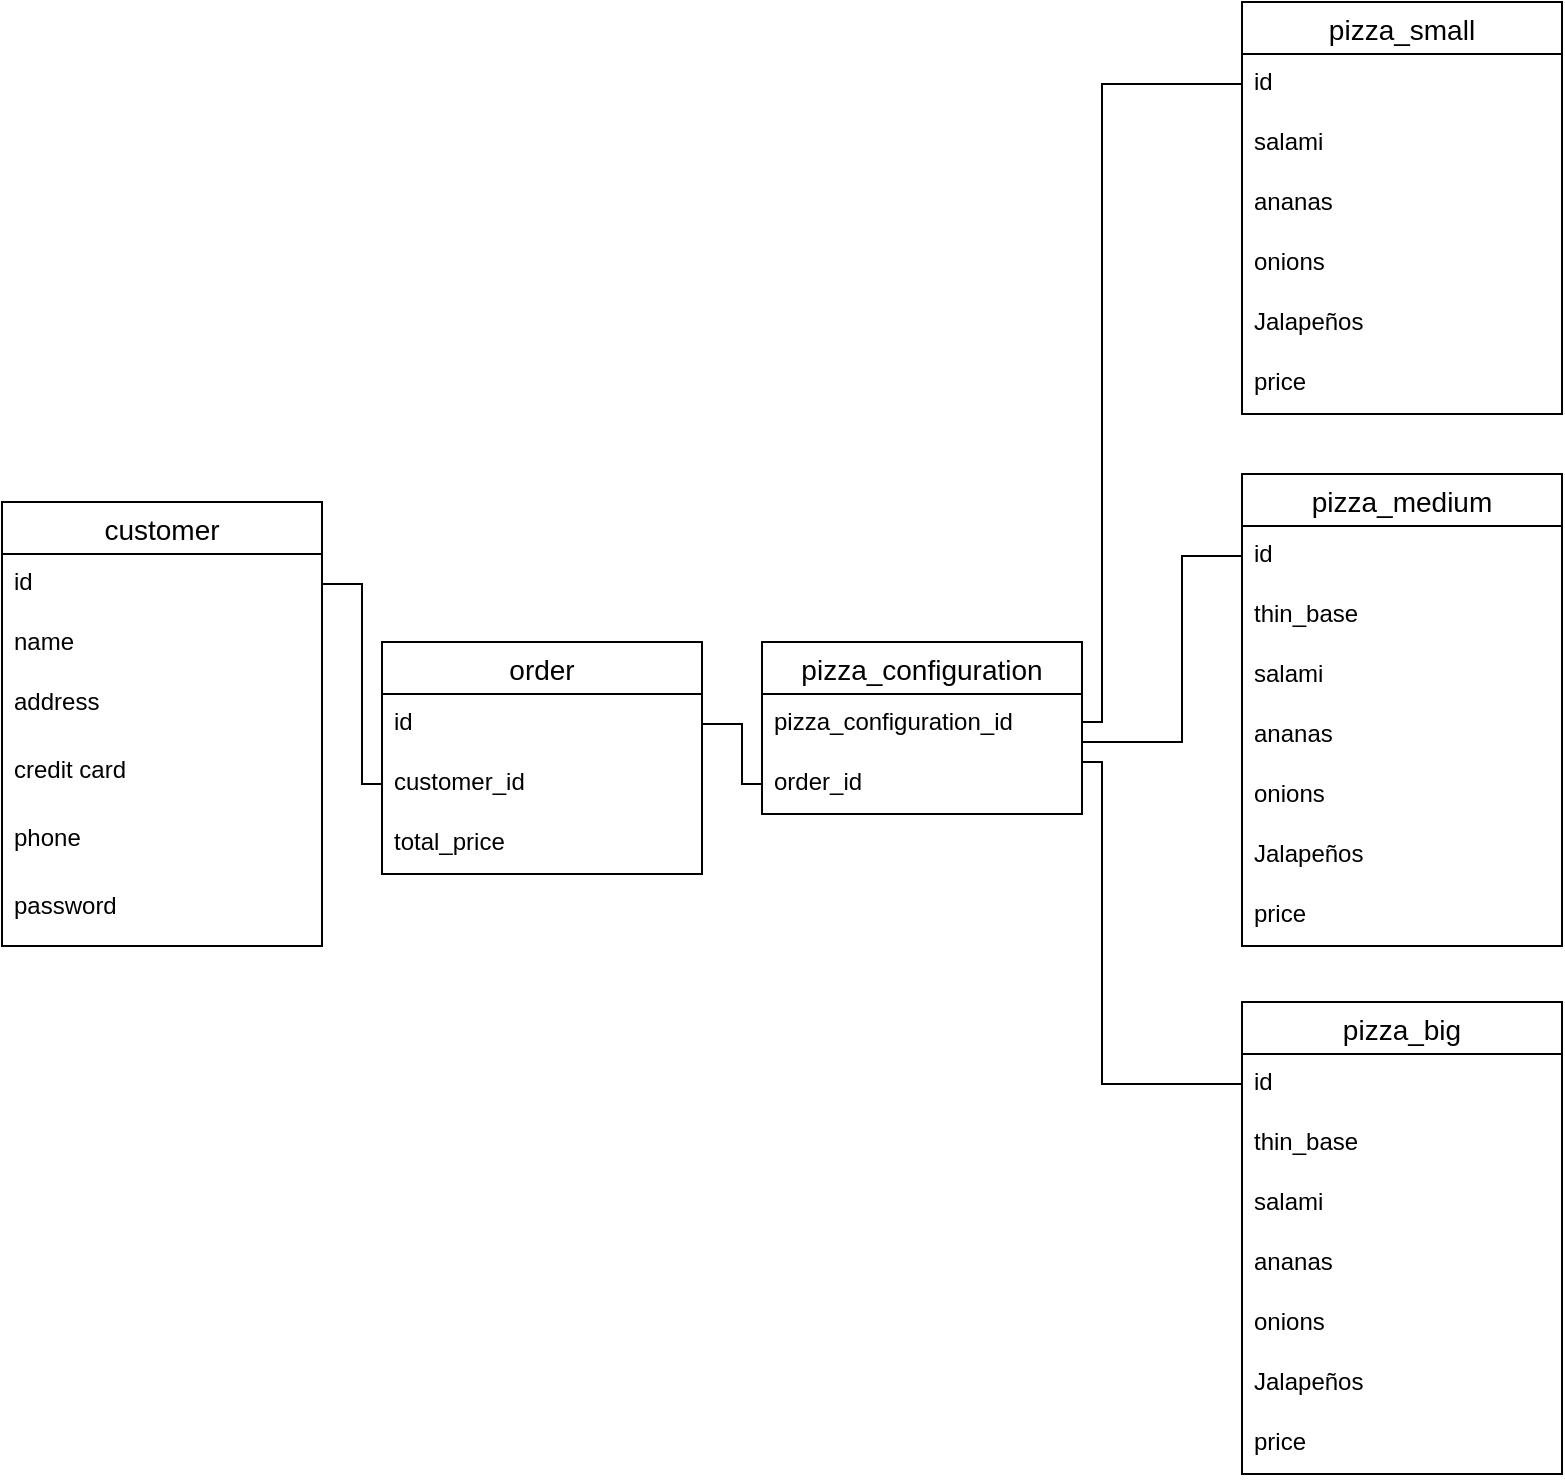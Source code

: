 <mxfile version="14.1.8" type="github">
  <diagram id="QNlZFRfOWiK5gq2nzDMO" name="Page-1">
    <mxGraphModel dx="868" dy="482" grid="1" gridSize="10" guides="1" tooltips="1" connect="1" arrows="1" fold="1" page="1" pageScale="1" pageWidth="827" pageHeight="1169" math="0" shadow="0">
      <root>
        <mxCell id="0" />
        <mxCell id="1" parent="0" />
        <mxCell id="gvOWE-iNk2zMa072j8G4-22" value="customer" style="swimlane;fontStyle=0;childLayout=stackLayout;horizontal=1;startSize=26;horizontalStack=0;resizeParent=1;resizeParentMax=0;resizeLast=0;collapsible=1;marginBottom=0;align=center;fontSize=14;" parent="1" vertex="1">
          <mxGeometry x="10" y="260" width="160" height="222" as="geometry" />
        </mxCell>
        <mxCell id="gvOWE-iNk2zMa072j8G4-23" value="id" style="text;strokeColor=none;fillColor=none;spacingLeft=4;spacingRight=4;overflow=hidden;rotatable=0;points=[[0,0.5],[1,0.5]];portConstraint=eastwest;fontSize=12;" parent="gvOWE-iNk2zMa072j8G4-22" vertex="1">
          <mxGeometry y="26" width="160" height="30" as="geometry" />
        </mxCell>
        <mxCell id="gvOWE-iNk2zMa072j8G4-24" value="name" style="text;strokeColor=none;fillColor=none;spacingLeft=4;spacingRight=4;overflow=hidden;rotatable=0;points=[[0,0.5],[1,0.5]];portConstraint=eastwest;fontSize=12;" parent="gvOWE-iNk2zMa072j8G4-22" vertex="1">
          <mxGeometry y="56" width="160" height="30" as="geometry" />
        </mxCell>
        <mxCell id="gvOWE-iNk2zMa072j8G4-31" value="address" style="text;strokeColor=none;fillColor=none;spacingLeft=4;spacingRight=4;overflow=hidden;rotatable=0;points=[[0,0.5],[1,0.5]];portConstraint=eastwest;fontSize=12;" parent="gvOWE-iNk2zMa072j8G4-22" vertex="1">
          <mxGeometry y="86" width="160" height="34" as="geometry" />
        </mxCell>
        <mxCell id="gvOWE-iNk2zMa072j8G4-30" value="credit card" style="text;strokeColor=none;fillColor=none;spacingLeft=4;spacingRight=4;overflow=hidden;rotatable=0;points=[[0,0.5],[1,0.5]];portConstraint=eastwest;fontSize=12;" parent="gvOWE-iNk2zMa072j8G4-22" vertex="1">
          <mxGeometry y="120" width="160" height="34" as="geometry" />
        </mxCell>
        <mxCell id="gvOWE-iNk2zMa072j8G4-29" value="phone" style="text;strokeColor=none;fillColor=none;spacingLeft=4;spacingRight=4;overflow=hidden;rotatable=0;points=[[0,0.5],[1,0.5]];portConstraint=eastwest;fontSize=12;" parent="gvOWE-iNk2zMa072j8G4-22" vertex="1">
          <mxGeometry y="154" width="160" height="34" as="geometry" />
        </mxCell>
        <mxCell id="gvOWE-iNk2zMa072j8G4-25" value="password" style="text;strokeColor=none;fillColor=none;spacingLeft=4;spacingRight=4;overflow=hidden;rotatable=0;points=[[0,0.5],[1,0.5]];portConstraint=eastwest;fontSize=12;" parent="gvOWE-iNk2zMa072j8G4-22" vertex="1">
          <mxGeometry y="188" width="160" height="34" as="geometry" />
        </mxCell>
        <mxCell id="gvOWE-iNk2zMa072j8G4-43" value="pizza_medium" style="swimlane;fontStyle=0;childLayout=stackLayout;horizontal=1;startSize=26;horizontalStack=0;resizeParent=1;resizeParentMax=0;resizeLast=0;collapsible=1;marginBottom=0;align=center;fontSize=14;" parent="1" vertex="1">
          <mxGeometry x="630" y="246" width="160" height="236" as="geometry" />
        </mxCell>
        <mxCell id="gvOWE-iNk2zMa072j8G4-44" value="id" style="text;strokeColor=none;fillColor=none;spacingLeft=4;spacingRight=4;overflow=hidden;rotatable=0;points=[[0,0.5],[1,0.5]];portConstraint=eastwest;fontSize=12;" parent="gvOWE-iNk2zMa072j8G4-43" vertex="1">
          <mxGeometry y="26" width="160" height="30" as="geometry" />
        </mxCell>
        <mxCell id="gvOWE-iNk2zMa072j8G4-45" value="thin_base" style="text;strokeColor=none;fillColor=none;spacingLeft=4;spacingRight=4;overflow=hidden;rotatable=0;points=[[0,0.5],[1,0.5]];portConstraint=eastwest;fontSize=12;" parent="gvOWE-iNk2zMa072j8G4-43" vertex="1">
          <mxGeometry y="56" width="160" height="30" as="geometry" />
        </mxCell>
        <mxCell id="FtQAhZ-chrjZkEXl3-XB-6" value="salami" style="text;strokeColor=none;fillColor=none;spacingLeft=4;spacingRight=4;overflow=hidden;rotatable=0;points=[[0,0.5],[1,0.5]];portConstraint=eastwest;fontSize=12;" parent="gvOWE-iNk2zMa072j8G4-43" vertex="1">
          <mxGeometry y="86" width="160" height="30" as="geometry" />
        </mxCell>
        <mxCell id="FtQAhZ-chrjZkEXl3-XB-7" value="ananas" style="text;strokeColor=none;fillColor=none;spacingLeft=4;spacingRight=4;overflow=hidden;rotatable=0;points=[[0,0.5],[1,0.5]];portConstraint=eastwest;fontSize=12;" parent="gvOWE-iNk2zMa072j8G4-43" vertex="1">
          <mxGeometry y="116" width="160" height="30" as="geometry" />
        </mxCell>
        <mxCell id="FtQAhZ-chrjZkEXl3-XB-8" value="onions" style="text;strokeColor=none;fillColor=none;spacingLeft=4;spacingRight=4;overflow=hidden;rotatable=0;points=[[0,0.5],[1,0.5]];portConstraint=eastwest;fontSize=12;" parent="gvOWE-iNk2zMa072j8G4-43" vertex="1">
          <mxGeometry y="146" width="160" height="30" as="geometry" />
        </mxCell>
        <mxCell id="gvOWE-iNk2zMa072j8G4-46" value="Jalapeños " style="text;strokeColor=none;fillColor=none;spacingLeft=4;spacingRight=4;overflow=hidden;rotatable=0;points=[[0,0.5],[1,0.5]];portConstraint=eastwest;fontSize=12;" parent="gvOWE-iNk2zMa072j8G4-43" vertex="1">
          <mxGeometry y="176" width="160" height="30" as="geometry" />
        </mxCell>
        <mxCell id="gvOWE-iNk2zMa072j8G4-47" value="price" style="text;strokeColor=none;fillColor=none;spacingLeft=4;spacingRight=4;overflow=hidden;rotatable=0;points=[[0,0.5],[1,0.5]];portConstraint=eastwest;fontSize=12;" parent="gvOWE-iNk2zMa072j8G4-43" vertex="1">
          <mxGeometry y="206" width="160" height="30" as="geometry" />
        </mxCell>
        <mxCell id="gvOWE-iNk2zMa072j8G4-48" value="pizza_small" style="swimlane;fontStyle=0;childLayout=stackLayout;horizontal=1;startSize=26;horizontalStack=0;resizeParent=1;resizeParentMax=0;resizeLast=0;collapsible=1;marginBottom=0;align=center;fontSize=14;" parent="1" vertex="1">
          <mxGeometry x="630" y="10" width="160" height="206" as="geometry" />
        </mxCell>
        <mxCell id="gvOWE-iNk2zMa072j8G4-49" value="id" style="text;strokeColor=none;fillColor=none;spacingLeft=4;spacingRight=4;overflow=hidden;rotatable=0;points=[[0,0.5],[1,0.5]];portConstraint=eastwest;fontSize=12;" parent="gvOWE-iNk2zMa072j8G4-48" vertex="1">
          <mxGeometry y="26" width="160" height="30" as="geometry" />
        </mxCell>
        <mxCell id="FtQAhZ-chrjZkEXl3-XB-3" value="salami" style="text;strokeColor=none;fillColor=none;spacingLeft=4;spacingRight=4;overflow=hidden;rotatable=0;points=[[0,0.5],[1,0.5]];portConstraint=eastwest;fontSize=12;" parent="gvOWE-iNk2zMa072j8G4-48" vertex="1">
          <mxGeometry y="56" width="160" height="30" as="geometry" />
        </mxCell>
        <mxCell id="FtQAhZ-chrjZkEXl3-XB-4" value="ananas" style="text;strokeColor=none;fillColor=none;spacingLeft=4;spacingRight=4;overflow=hidden;rotatable=0;points=[[0,0.5],[1,0.5]];portConstraint=eastwest;fontSize=12;" parent="gvOWE-iNk2zMa072j8G4-48" vertex="1">
          <mxGeometry y="86" width="160" height="30" as="geometry" />
        </mxCell>
        <mxCell id="FtQAhZ-chrjZkEXl3-XB-5" value="onions" style="text;strokeColor=none;fillColor=none;spacingLeft=4;spacingRight=4;overflow=hidden;rotatable=0;points=[[0,0.5],[1,0.5]];portConstraint=eastwest;fontSize=12;" parent="gvOWE-iNk2zMa072j8G4-48" vertex="1">
          <mxGeometry y="116" width="160" height="30" as="geometry" />
        </mxCell>
        <mxCell id="gvOWE-iNk2zMa072j8G4-51" value="Jalapeños " style="text;strokeColor=none;fillColor=none;spacingLeft=4;spacingRight=4;overflow=hidden;rotatable=0;points=[[0,0.5],[1,0.5]];portConstraint=eastwest;fontSize=12;" parent="gvOWE-iNk2zMa072j8G4-48" vertex="1">
          <mxGeometry y="146" width="160" height="30" as="geometry" />
        </mxCell>
        <mxCell id="gvOWE-iNk2zMa072j8G4-52" value="price" style="text;strokeColor=none;fillColor=none;spacingLeft=4;spacingRight=4;overflow=hidden;rotatable=0;points=[[0,0.5],[1,0.5]];portConstraint=eastwest;fontSize=12;" parent="gvOWE-iNk2zMa072j8G4-48" vertex="1">
          <mxGeometry y="176" width="160" height="30" as="geometry" />
        </mxCell>
        <mxCell id="gvOWE-iNk2zMa072j8G4-53" value="order" style="swimlane;fontStyle=0;childLayout=stackLayout;horizontal=1;startSize=26;horizontalStack=0;resizeParent=1;resizeParentMax=0;resizeLast=0;collapsible=1;marginBottom=0;align=center;fontSize=14;" parent="1" vertex="1">
          <mxGeometry x="200" y="330" width="160" height="116" as="geometry" />
        </mxCell>
        <mxCell id="gvOWE-iNk2zMa072j8G4-54" value="id" style="text;strokeColor=none;fillColor=none;spacingLeft=4;spacingRight=4;overflow=hidden;rotatable=0;points=[[0,0.5],[1,0.5]];portConstraint=eastwest;fontSize=12;" parent="gvOWE-iNk2zMa072j8G4-53" vertex="1">
          <mxGeometry y="26" width="160" height="30" as="geometry" />
        </mxCell>
        <mxCell id="gvOWE-iNk2zMa072j8G4-55" value="customer_id" style="text;strokeColor=none;fillColor=none;spacingLeft=4;spacingRight=4;overflow=hidden;rotatable=0;points=[[0,0.5],[1,0.5]];portConstraint=eastwest;fontSize=12;" parent="gvOWE-iNk2zMa072j8G4-53" vertex="1">
          <mxGeometry y="56" width="160" height="30" as="geometry" />
        </mxCell>
        <mxCell id="gvOWE-iNk2zMa072j8G4-56" value="total_price" style="text;strokeColor=none;fillColor=none;spacingLeft=4;spacingRight=4;overflow=hidden;rotatable=0;points=[[0,0.5],[1,0.5]];portConstraint=eastwest;fontSize=12;" parent="gvOWE-iNk2zMa072j8G4-53" vertex="1">
          <mxGeometry y="86" width="160" height="30" as="geometry" />
        </mxCell>
        <mxCell id="gvOWE-iNk2zMa072j8G4-58" value="" style="endArrow=none;html=1;rounded=0;entryX=0;entryY=0.5;entryDx=0;entryDy=0;exitX=1;exitY=0.5;exitDx=0;exitDy=0;" parent="1" source="gvOWE-iNk2zMa072j8G4-23" target="gvOWE-iNk2zMa072j8G4-55" edge="1">
          <mxGeometry relative="1" as="geometry">
            <mxPoint x="220" y="340" as="sourcePoint" />
            <mxPoint x="380" y="340" as="targetPoint" />
            <Array as="points">
              <mxPoint x="190" y="301" />
              <mxPoint x="190" y="401" />
            </Array>
          </mxGeometry>
        </mxCell>
        <mxCell id="gvOWE-iNk2zMa072j8G4-59" value="" style="endArrow=none;html=1;rounded=0;entryX=0;entryY=0.5;entryDx=0;entryDy=0;" parent="1" target="gvOWE-iNk2zMa072j8G4-49" edge="1">
          <mxGeometry relative="1" as="geometry">
            <mxPoint x="550" y="370" as="sourcePoint" />
            <mxPoint x="520" y="210" as="targetPoint" />
            <Array as="points">
              <mxPoint x="560" y="370" />
              <mxPoint x="560" y="211" />
              <mxPoint x="560" y="51" />
            </Array>
          </mxGeometry>
        </mxCell>
        <mxCell id="gvOWE-iNk2zMa072j8G4-60" value="" style="endArrow=none;html=1;rounded=0;entryX=0;entryY=0.5;entryDx=0;entryDy=0;" parent="1" target="gvOWE-iNk2zMa072j8G4-44" edge="1">
          <mxGeometry relative="1" as="geometry">
            <mxPoint x="560" y="380" as="sourcePoint" />
            <mxPoint x="550" y="410" as="targetPoint" />
            <Array as="points">
              <mxPoint x="550" y="380" />
              <mxPoint x="560" y="380" />
              <mxPoint x="600" y="380" />
              <mxPoint x="600" y="287" />
            </Array>
          </mxGeometry>
        </mxCell>
        <mxCell id="gvOWE-iNk2zMa072j8G4-61" value="" style="endArrow=none;html=1;rounded=0;entryX=0;entryY=0.5;entryDx=0;entryDy=0;" parent="1" target="FtQAhZ-chrjZkEXl3-XB-10" edge="1">
          <mxGeometry relative="1" as="geometry">
            <mxPoint x="550" y="390" as="sourcePoint" />
            <mxPoint x="640" y="791" as="targetPoint" />
            <Array as="points">
              <mxPoint x="560" y="390" />
              <mxPoint x="560" y="520" />
              <mxPoint x="560" y="551" />
            </Array>
          </mxGeometry>
        </mxCell>
        <mxCell id="gvOWE-iNk2zMa072j8G4-64" value="pizza_configuration" style="swimlane;fontStyle=0;childLayout=stackLayout;horizontal=1;startSize=26;horizontalStack=0;resizeParent=1;resizeParentMax=0;resizeLast=0;collapsible=1;marginBottom=0;align=center;fontSize=14;" parent="1" vertex="1">
          <mxGeometry x="390" y="330" width="160" height="86" as="geometry" />
        </mxCell>
        <mxCell id="gvOWE-iNk2zMa072j8G4-65" value="pizza_configuration_id" style="text;strokeColor=none;fillColor=none;spacingLeft=4;spacingRight=4;overflow=hidden;rotatable=0;points=[[0,0.5],[1,0.5]];portConstraint=eastwest;fontSize=12;" parent="gvOWE-iNk2zMa072j8G4-64" vertex="1">
          <mxGeometry y="26" width="160" height="30" as="geometry" />
        </mxCell>
        <mxCell id="gvOWE-iNk2zMa072j8G4-66" value="order_id" style="text;strokeColor=none;fillColor=none;spacingLeft=4;spacingRight=4;overflow=hidden;rotatable=0;points=[[0,0.5],[1,0.5]];portConstraint=eastwest;fontSize=12;" parent="gvOWE-iNk2zMa072j8G4-64" vertex="1">
          <mxGeometry y="56" width="160" height="30" as="geometry" />
        </mxCell>
        <mxCell id="gvOWE-iNk2zMa072j8G4-68" value="" style="endArrow=none;html=1;rounded=0;exitX=1;exitY=0.5;exitDx=0;exitDy=0;entryX=0;entryY=0.5;entryDx=0;entryDy=0;" parent="1" source="gvOWE-iNk2zMa072j8G4-54" target="gvOWE-iNk2zMa072j8G4-66" edge="1">
          <mxGeometry relative="1" as="geometry">
            <mxPoint x="350" y="490" as="sourcePoint" />
            <mxPoint x="510" y="490" as="targetPoint" />
            <Array as="points">
              <mxPoint x="380" y="371" />
              <mxPoint x="380" y="401" />
            </Array>
          </mxGeometry>
        </mxCell>
        <mxCell id="FtQAhZ-chrjZkEXl3-XB-9" value="pizza_big" style="swimlane;fontStyle=0;childLayout=stackLayout;horizontal=1;startSize=26;horizontalStack=0;resizeParent=1;resizeParentMax=0;resizeLast=0;collapsible=1;marginBottom=0;align=center;fontSize=14;" parent="1" vertex="1">
          <mxGeometry x="630" y="510" width="160" height="236" as="geometry" />
        </mxCell>
        <mxCell id="FtQAhZ-chrjZkEXl3-XB-10" value="id" style="text;strokeColor=none;fillColor=none;spacingLeft=4;spacingRight=4;overflow=hidden;rotatable=0;points=[[0,0.5],[1,0.5]];portConstraint=eastwest;fontSize=12;" parent="FtQAhZ-chrjZkEXl3-XB-9" vertex="1">
          <mxGeometry y="26" width="160" height="30" as="geometry" />
        </mxCell>
        <mxCell id="FtQAhZ-chrjZkEXl3-XB-11" value="thin_base" style="text;strokeColor=none;fillColor=none;spacingLeft=4;spacingRight=4;overflow=hidden;rotatable=0;points=[[0,0.5],[1,0.5]];portConstraint=eastwest;fontSize=12;" parent="FtQAhZ-chrjZkEXl3-XB-9" vertex="1">
          <mxGeometry y="56" width="160" height="30" as="geometry" />
        </mxCell>
        <mxCell id="FtQAhZ-chrjZkEXl3-XB-12" value="salami" style="text;strokeColor=none;fillColor=none;spacingLeft=4;spacingRight=4;overflow=hidden;rotatable=0;points=[[0,0.5],[1,0.5]];portConstraint=eastwest;fontSize=12;" parent="FtQAhZ-chrjZkEXl3-XB-9" vertex="1">
          <mxGeometry y="86" width="160" height="30" as="geometry" />
        </mxCell>
        <mxCell id="FtQAhZ-chrjZkEXl3-XB-13" value="ananas" style="text;strokeColor=none;fillColor=none;spacingLeft=4;spacingRight=4;overflow=hidden;rotatable=0;points=[[0,0.5],[1,0.5]];portConstraint=eastwest;fontSize=12;" parent="FtQAhZ-chrjZkEXl3-XB-9" vertex="1">
          <mxGeometry y="116" width="160" height="30" as="geometry" />
        </mxCell>
        <mxCell id="FtQAhZ-chrjZkEXl3-XB-14" value="onions" style="text;strokeColor=none;fillColor=none;spacingLeft=4;spacingRight=4;overflow=hidden;rotatable=0;points=[[0,0.5],[1,0.5]];portConstraint=eastwest;fontSize=12;" parent="FtQAhZ-chrjZkEXl3-XB-9" vertex="1">
          <mxGeometry y="146" width="160" height="30" as="geometry" />
        </mxCell>
        <mxCell id="FtQAhZ-chrjZkEXl3-XB-15" value="Jalapeños " style="text;strokeColor=none;fillColor=none;spacingLeft=4;spacingRight=4;overflow=hidden;rotatable=0;points=[[0,0.5],[1,0.5]];portConstraint=eastwest;fontSize=12;" parent="FtQAhZ-chrjZkEXl3-XB-9" vertex="1">
          <mxGeometry y="176" width="160" height="30" as="geometry" />
        </mxCell>
        <mxCell id="FtQAhZ-chrjZkEXl3-XB-16" value="price" style="text;strokeColor=none;fillColor=none;spacingLeft=4;spacingRight=4;overflow=hidden;rotatable=0;points=[[0,0.5],[1,0.5]];portConstraint=eastwest;fontSize=12;" parent="FtQAhZ-chrjZkEXl3-XB-9" vertex="1">
          <mxGeometry y="206" width="160" height="30" as="geometry" />
        </mxCell>
      </root>
    </mxGraphModel>
  </diagram>
</mxfile>
